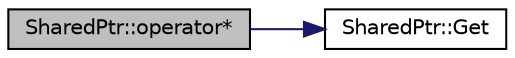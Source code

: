 digraph "SharedPtr::operator*"
{
 // LATEX_PDF_SIZE
  edge [fontname="Helvetica",fontsize="10",labelfontname="Helvetica",labelfontsize="10"];
  node [fontname="Helvetica",fontsize="10",shape=record];
  rankdir="LR";
  Node1 [label="SharedPtr::operator*",height=0.2,width=0.4,color="black", fillcolor="grey75", style="filled", fontcolor="black",tooltip="Devuelve el valor apuntado por el puntero."];
  Node1 -> Node2 [color="midnightblue",fontsize="10",style="solid",fontname="Helvetica"];
  Node2 [label="SharedPtr::Get",height=0.2,width=0.4,color="black", fillcolor="white", style="filled",URL="$class_shared_ptr.html#a4461d619a1ea060cffe342e946bbfc35",tooltip="Devuelve el valor apuntado por el puntero."];
}
